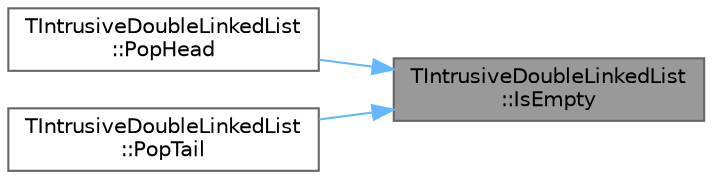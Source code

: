 digraph "TIntrusiveDoubleLinkedList::IsEmpty"
{
 // INTERACTIVE_SVG=YES
 // LATEX_PDF_SIZE
  bgcolor="transparent";
  edge [fontname=Helvetica,fontsize=10,labelfontname=Helvetica,labelfontsize=10];
  node [fontname=Helvetica,fontsize=10,shape=box,height=0.2,width=0.4];
  rankdir="RL";
  Node1 [id="Node000001",label="TIntrusiveDoubleLinkedList\l::IsEmpty",height=0.2,width=0.4,color="gray40", fillcolor="grey60", style="filled", fontcolor="black",tooltip=" "];
  Node1 -> Node2 [id="edge1_Node000001_Node000002",dir="back",color="steelblue1",style="solid",tooltip=" "];
  Node2 [id="Node000002",label="TIntrusiveDoubleLinkedList\l::PopHead",height=0.2,width=0.4,color="grey40", fillcolor="white", style="filled",URL="$dc/d56/classTIntrusiveDoubleLinkedList.html#a583b2a029127b82ab74019bba869b58c",tooltip=" "];
  Node1 -> Node3 [id="edge2_Node000001_Node000003",dir="back",color="steelblue1",style="solid",tooltip=" "];
  Node3 [id="Node000003",label="TIntrusiveDoubleLinkedList\l::PopTail",height=0.2,width=0.4,color="grey40", fillcolor="white", style="filled",URL="$dc/d56/classTIntrusiveDoubleLinkedList.html#a086695e21a5678461d5270a9265591d6",tooltip=" "];
}
